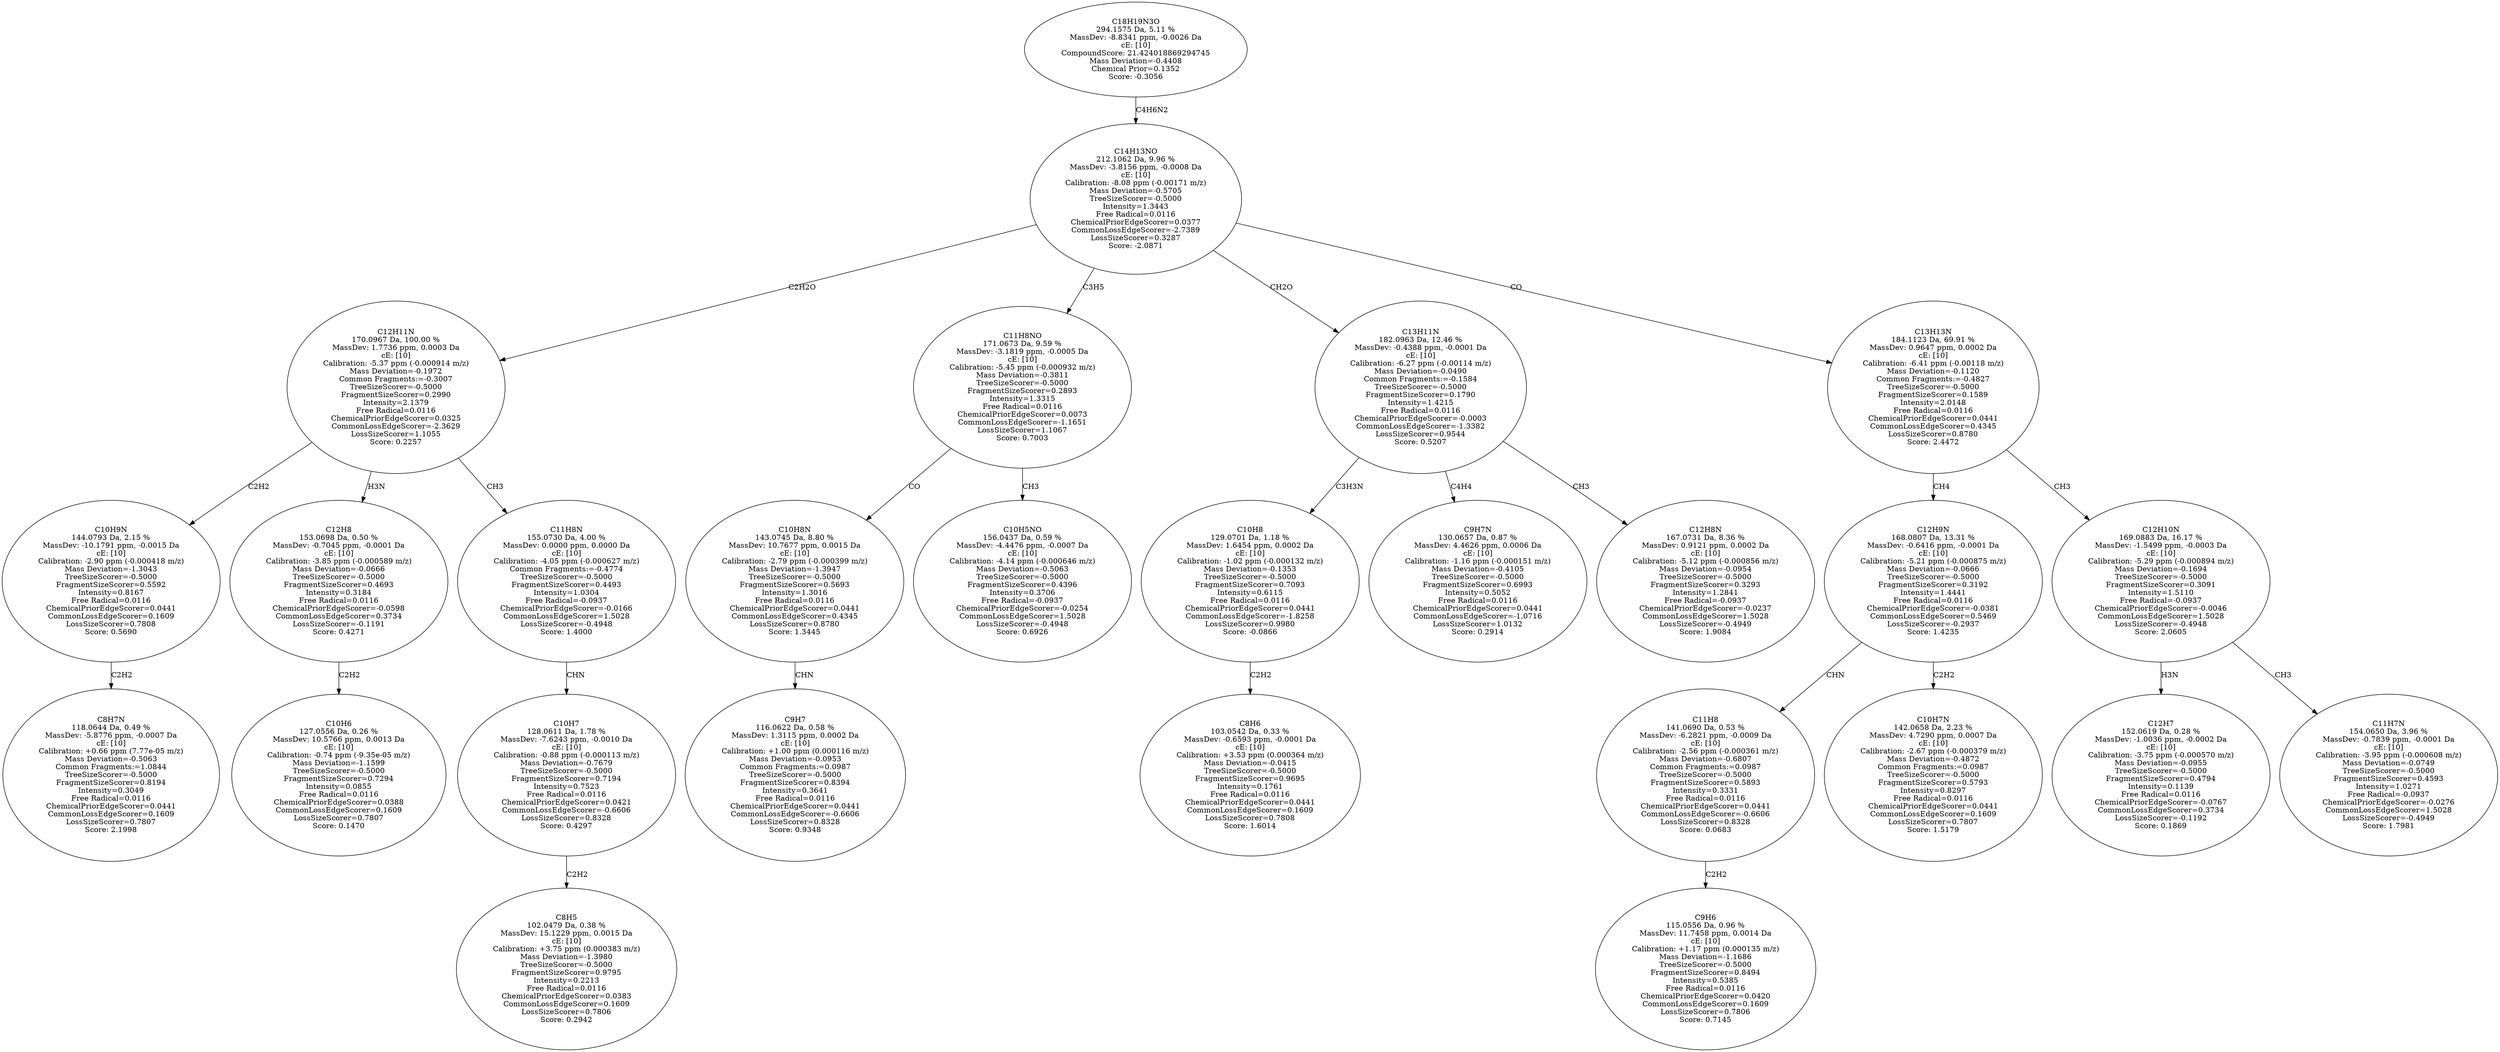 strict digraph {
v1 [label="C8H7N\n118.0644 Da, 0.49 %\nMassDev: -5.8776 ppm, -0.0007 Da\ncE: [10]\nCalibration: +0.66 ppm (7.77e-05 m/z)\nMass Deviation=-0.5063\nCommon Fragments:=1.0844\nTreeSizeScorer=-0.5000\nFragmentSizeScorer=0.8194\nIntensity=0.3049\nFree Radical=0.0116\nChemicalPriorEdgeScorer=0.0441\nCommonLossEdgeScorer=0.1609\nLossSizeScorer=0.7807\nScore: 2.1998"];
v2 [label="C10H9N\n144.0793 Da, 2.15 %\nMassDev: -10.1791 ppm, -0.0015 Da\ncE: [10]\nCalibration: -2.90 ppm (-0.000418 m/z)\nMass Deviation=-1.3043\nTreeSizeScorer=-0.5000\nFragmentSizeScorer=0.5592\nIntensity=0.8167\nFree Radical=0.0116\nChemicalPriorEdgeScorer=0.0441\nCommonLossEdgeScorer=0.1609\nLossSizeScorer=0.7808\nScore: 0.5690"];
v3 [label="C10H6\n127.0556 Da, 0.26 %\nMassDev: 10.5766 ppm, 0.0013 Da\ncE: [10]\nCalibration: -0.74 ppm (-9.35e-05 m/z)\nMass Deviation=-1.1599\nTreeSizeScorer=-0.5000\nFragmentSizeScorer=0.7294\nIntensity=0.0855\nFree Radical=0.0116\nChemicalPriorEdgeScorer=0.0388\nCommonLossEdgeScorer=0.1609\nLossSizeScorer=0.7807\nScore: 0.1470"];
v4 [label="C12H8\n153.0698 Da, 0.50 %\nMassDev: -0.7045 ppm, -0.0001 Da\ncE: [10]\nCalibration: -3.85 ppm (-0.000589 m/z)\nMass Deviation=-0.0666\nTreeSizeScorer=-0.5000\nFragmentSizeScorer=0.4693\nIntensity=0.3184\nFree Radical=0.0116\nChemicalPriorEdgeScorer=-0.0598\nCommonLossEdgeScorer=0.3734\nLossSizeScorer=-0.1191\nScore: 0.4271"];
v5 [label="C8H5\n102.0479 Da, 0.38 %\nMassDev: 15.1229 ppm, 0.0015 Da\ncE: [10]\nCalibration: +3.75 ppm (0.000383 m/z)\nMass Deviation=-1.3980\nTreeSizeScorer=-0.5000\nFragmentSizeScorer=0.9795\nIntensity=0.2213\nFree Radical=0.0116\nChemicalPriorEdgeScorer=0.0383\nCommonLossEdgeScorer=0.1609\nLossSizeScorer=0.7806\nScore: 0.2942"];
v6 [label="C10H7\n128.0611 Da, 1.78 %\nMassDev: -7.6243 ppm, -0.0010 Da\ncE: [10]\nCalibration: -0.88 ppm (-0.000113 m/z)\nMass Deviation=-0.7679\nTreeSizeScorer=-0.5000\nFragmentSizeScorer=0.7194\nIntensity=0.7523\nFree Radical=0.0116\nChemicalPriorEdgeScorer=0.0421\nCommonLossEdgeScorer=-0.6606\nLossSizeScorer=0.8328\nScore: 0.4297"];
v7 [label="C11H8N\n155.0730 Da, 4.00 %\nMassDev: 0.0000 ppm, 0.0000 Da\ncE: [10]\nCalibration: -4.05 ppm (-0.000627 m/z)\nCommon Fragments:=-0.4774\nTreeSizeScorer=-0.5000\nFragmentSizeScorer=0.4493\nIntensity=1.0304\nFree Radical=-0.0937\nChemicalPriorEdgeScorer=-0.0166\nCommonLossEdgeScorer=1.5028\nLossSizeScorer=-0.4948\nScore: 1.4000"];
v8 [label="C12H11N\n170.0967 Da, 100.00 %\nMassDev: 1.7736 ppm, 0.0003 Da\ncE: [10]\nCalibration: -5.37 ppm (-0.000914 m/z)\nMass Deviation=-0.1972\nCommon Fragments:=-0.3007\nTreeSizeScorer=-0.5000\nFragmentSizeScorer=0.2990\nIntensity=2.1379\nFree Radical=0.0116\nChemicalPriorEdgeScorer=0.0325\nCommonLossEdgeScorer=-2.3629\nLossSizeScorer=1.1055\nScore: 0.2257"];
v9 [label="C9H7\n116.0622 Da, 0.58 %\nMassDev: 1.3115 ppm, 0.0002 Da\ncE: [10]\nCalibration: +1.00 ppm (0.000116 m/z)\nMass Deviation=-0.0953\nCommon Fragments:=0.0987\nTreeSizeScorer=-0.5000\nFragmentSizeScorer=0.8394\nIntensity=0.3641\nFree Radical=0.0116\nChemicalPriorEdgeScorer=0.0441\nCommonLossEdgeScorer=-0.6606\nLossSizeScorer=0.8328\nScore: 0.9348"];
v10 [label="C10H8N\n143.0745 Da, 8.80 %\nMassDev: 10.7677 ppm, 0.0015 Da\ncE: [10]\nCalibration: -2.79 ppm (-0.000399 m/z)\nMass Deviation=-1.3947\nTreeSizeScorer=-0.5000\nFragmentSizeScorer=0.5693\nIntensity=1.3016\nFree Radical=0.0116\nChemicalPriorEdgeScorer=0.0441\nCommonLossEdgeScorer=0.4345\nLossSizeScorer=0.8780\nScore: 1.3445"];
v11 [label="C10H5NO\n156.0437 Da, 0.59 %\nMassDev: -4.4476 ppm, -0.0007 Da\ncE: [10]\nCalibration: -4.14 ppm (-0.000646 m/z)\nMass Deviation=-0.5063\nTreeSizeScorer=-0.5000\nFragmentSizeScorer=0.4396\nIntensity=0.3706\nFree Radical=-0.0937\nChemicalPriorEdgeScorer=-0.0254\nCommonLossEdgeScorer=1.5028\nLossSizeScorer=-0.4948\nScore: 0.6926"];
v12 [label="C11H8NO\n171.0673 Da, 9.59 %\nMassDev: -3.1819 ppm, -0.0005 Da\ncE: [10]\nCalibration: -5.45 ppm (-0.000932 m/z)\nMass Deviation=-0.3811\nTreeSizeScorer=-0.5000\nFragmentSizeScorer=0.2893\nIntensity=1.3315\nFree Radical=0.0116\nChemicalPriorEdgeScorer=0.0073\nCommonLossEdgeScorer=-1.1651\nLossSizeScorer=1.1067\nScore: 0.7003"];
v13 [label="C8H6\n103.0542 Da, 0.33 %\nMassDev: -0.6593 ppm, -0.0001 Da\ncE: [10]\nCalibration: +3.53 ppm (0.000364 m/z)\nMass Deviation=-0.0415\nTreeSizeScorer=-0.5000\nFragmentSizeScorer=0.9695\nIntensity=0.1761\nFree Radical=0.0116\nChemicalPriorEdgeScorer=0.0441\nCommonLossEdgeScorer=0.1609\nLossSizeScorer=0.7808\nScore: 1.6014"];
v14 [label="C10H8\n129.0701 Da, 1.18 %\nMassDev: 1.6454 ppm, 0.0002 Da\ncE: [10]\nCalibration: -1.02 ppm (-0.000132 m/z)\nMass Deviation=-0.1353\nTreeSizeScorer=-0.5000\nFragmentSizeScorer=0.7093\nIntensity=0.6115\nFree Radical=0.0116\nChemicalPriorEdgeScorer=0.0441\nCommonLossEdgeScorer=-1.8258\nLossSizeScorer=0.9980\nScore: -0.0866"];
v15 [label="C9H7N\n130.0657 Da, 0.87 %\nMassDev: 4.4626 ppm, 0.0006 Da\ncE: [10]\nCalibration: -1.16 ppm (-0.000151 m/z)\nMass Deviation=-0.4105\nTreeSizeScorer=-0.5000\nFragmentSizeScorer=0.6993\nIntensity=0.5052\nFree Radical=0.0116\nChemicalPriorEdgeScorer=0.0441\nCommonLossEdgeScorer=-1.0716\nLossSizeScorer=1.0132\nScore: 0.2914"];
v16 [label="C12H8N\n167.0731 Da, 8.36 %\nMassDev: 0.9121 ppm, 0.0002 Da\ncE: [10]\nCalibration: -5.12 ppm (-0.000856 m/z)\nMass Deviation=-0.0954\nTreeSizeScorer=-0.5000\nFragmentSizeScorer=0.3293\nIntensity=1.2841\nFree Radical=-0.0937\nChemicalPriorEdgeScorer=-0.0237\nCommonLossEdgeScorer=1.5028\nLossSizeScorer=-0.4949\nScore: 1.9084"];
v17 [label="C13H11N\n182.0963 Da, 12.46 %\nMassDev: -0.4388 ppm, -0.0001 Da\ncE: [10]\nCalibration: -6.27 ppm (-0.00114 m/z)\nMass Deviation=-0.0490\nCommon Fragments:=-0.1584\nTreeSizeScorer=-0.5000\nFragmentSizeScorer=0.1790\nIntensity=1.4215\nFree Radical=0.0116\nChemicalPriorEdgeScorer=-0.0003\nCommonLossEdgeScorer=-1.3382\nLossSizeScorer=0.9544\nScore: 0.5207"];
v18 [label="C9H6\n115.0556 Da, 0.96 %\nMassDev: 11.7458 ppm, 0.0014 Da\ncE: [10]\nCalibration: +1.17 ppm (0.000135 m/z)\nMass Deviation=-1.1686\nTreeSizeScorer=-0.5000\nFragmentSizeScorer=0.8494\nIntensity=0.5385\nFree Radical=0.0116\nChemicalPriorEdgeScorer=0.0420\nCommonLossEdgeScorer=0.1609\nLossSizeScorer=0.7806\nScore: 0.7145"];
v19 [label="C11H8\n141.0690 Da, 0.53 %\nMassDev: -6.2821 ppm, -0.0009 Da\ncE: [10]\nCalibration: -2.56 ppm (-0.000361 m/z)\nMass Deviation=-0.6807\nCommon Fragments:=0.0987\nTreeSizeScorer=-0.5000\nFragmentSizeScorer=0.5893\nIntensity=0.3331\nFree Radical=0.0116\nChemicalPriorEdgeScorer=0.0441\nCommonLossEdgeScorer=-0.6606\nLossSizeScorer=0.8328\nScore: 0.0683"];
v20 [label="C10H7N\n142.0658 Da, 2.23 %\nMassDev: 4.7290 ppm, 0.0007 Da\ncE: [10]\nCalibration: -2.67 ppm (-0.000379 m/z)\nMass Deviation=-0.4872\nCommon Fragments:=0.0987\nTreeSizeScorer=-0.5000\nFragmentSizeScorer=0.5793\nIntensity=0.8297\nFree Radical=0.0116\nChemicalPriorEdgeScorer=0.0441\nCommonLossEdgeScorer=0.1609\nLossSizeScorer=0.7807\nScore: 1.5179"];
v21 [label="C12H9N\n168.0807 Da, 13.31 %\nMassDev: -0.6416 ppm, -0.0001 Da\ncE: [10]\nCalibration: -5.21 ppm (-0.000875 m/z)\nMass Deviation=-0.0666\nTreeSizeScorer=-0.5000\nFragmentSizeScorer=0.3192\nIntensity=1.4441\nFree Radical=0.0116\nChemicalPriorEdgeScorer=-0.0381\nCommonLossEdgeScorer=0.5469\nLossSizeScorer=-0.2937\nScore: 1.4235"];
v22 [label="C12H7\n152.0619 Da, 0.28 %\nMassDev: -1.0036 ppm, -0.0002 Da\ncE: [10]\nCalibration: -3.75 ppm (-0.000570 m/z)\nMass Deviation=-0.0955\nTreeSizeScorer=-0.5000\nFragmentSizeScorer=0.4794\nIntensity=0.1139\nFree Radical=0.0116\nChemicalPriorEdgeScorer=-0.0767\nCommonLossEdgeScorer=0.3734\nLossSizeScorer=-0.1192\nScore: 0.1869"];
v23 [label="C11H7N\n154.0650 Da, 3.96 %\nMassDev: -0.7839 ppm, -0.0001 Da\ncE: [10]\nCalibration: -3.95 ppm (-0.000608 m/z)\nMass Deviation=-0.0749\nTreeSizeScorer=-0.5000\nFragmentSizeScorer=0.4593\nIntensity=1.0271\nFree Radical=-0.0937\nChemicalPriorEdgeScorer=-0.0276\nCommonLossEdgeScorer=1.5028\nLossSizeScorer=-0.4949\nScore: 1.7981"];
v24 [label="C12H10N\n169.0883 Da, 16.17 %\nMassDev: -1.5499 ppm, -0.0003 Da\ncE: [10]\nCalibration: -5.29 ppm (-0.000894 m/z)\nMass Deviation=-0.1694\nTreeSizeScorer=-0.5000\nFragmentSizeScorer=0.3091\nIntensity=1.5110\nFree Radical=-0.0937\nChemicalPriorEdgeScorer=-0.0046\nCommonLossEdgeScorer=1.5028\nLossSizeScorer=-0.4948\nScore: 2.0605"];
v25 [label="C13H13N\n184.1123 Da, 69.91 %\nMassDev: 0.9647 ppm, 0.0002 Da\ncE: [10]\nCalibration: -6.41 ppm (-0.00118 m/z)\nMass Deviation=-0.1120\nCommon Fragments:=-0.4827\nTreeSizeScorer=-0.5000\nFragmentSizeScorer=0.1589\nIntensity=2.0148\nFree Radical=0.0116\nChemicalPriorEdgeScorer=0.0441\nCommonLossEdgeScorer=0.4345\nLossSizeScorer=0.8780\nScore: 2.4472"];
v26 [label="C14H13NO\n212.1062 Da, 9.96 %\nMassDev: -3.8156 ppm, -0.0008 Da\ncE: [10]\nCalibration: -8.08 ppm (-0.00171 m/z)\nMass Deviation=-0.5705\nTreeSizeScorer=-0.5000\nIntensity=1.3443\nFree Radical=0.0116\nChemicalPriorEdgeScorer=0.0377\nCommonLossEdgeScorer=-2.7389\nLossSizeScorer=0.3287\nScore: -2.0871"];
v27 [label="C18H19N3O\n294.1575 Da, 5.11 %\nMassDev: -8.8341 ppm, -0.0026 Da\ncE: [10]\nCompoundScore: 21.424018869294745\nMass Deviation=-0.4408\nChemical Prior=0.1352\nScore: -0.3056"];
v2 -> v1 [label="C2H2"];
v8 -> v2 [label="C2H2"];
v4 -> v3 [label="C2H2"];
v8 -> v4 [label="H3N"];
v6 -> v5 [label="C2H2"];
v7 -> v6 [label="CHN"];
v8 -> v7 [label="CH3"];
v26 -> v8 [label="C2H2O"];
v10 -> v9 [label="CHN"];
v12 -> v10 [label="CO"];
v12 -> v11 [label="CH3"];
v26 -> v12 [label="C3H5"];
v14 -> v13 [label="C2H2"];
v17 -> v14 [label="C3H3N"];
v17 -> v15 [label="C4H4"];
v17 -> v16 [label="CH3"];
v26 -> v17 [label="CH2O"];
v19 -> v18 [label="C2H2"];
v21 -> v19 [label="CHN"];
v21 -> v20 [label="C2H2"];
v25 -> v21 [label="CH4"];
v24 -> v22 [label="H3N"];
v24 -> v23 [label="CH3"];
v25 -> v24 [label="CH3"];
v26 -> v25 [label="CO"];
v27 -> v26 [label="C4H6N2"];
}